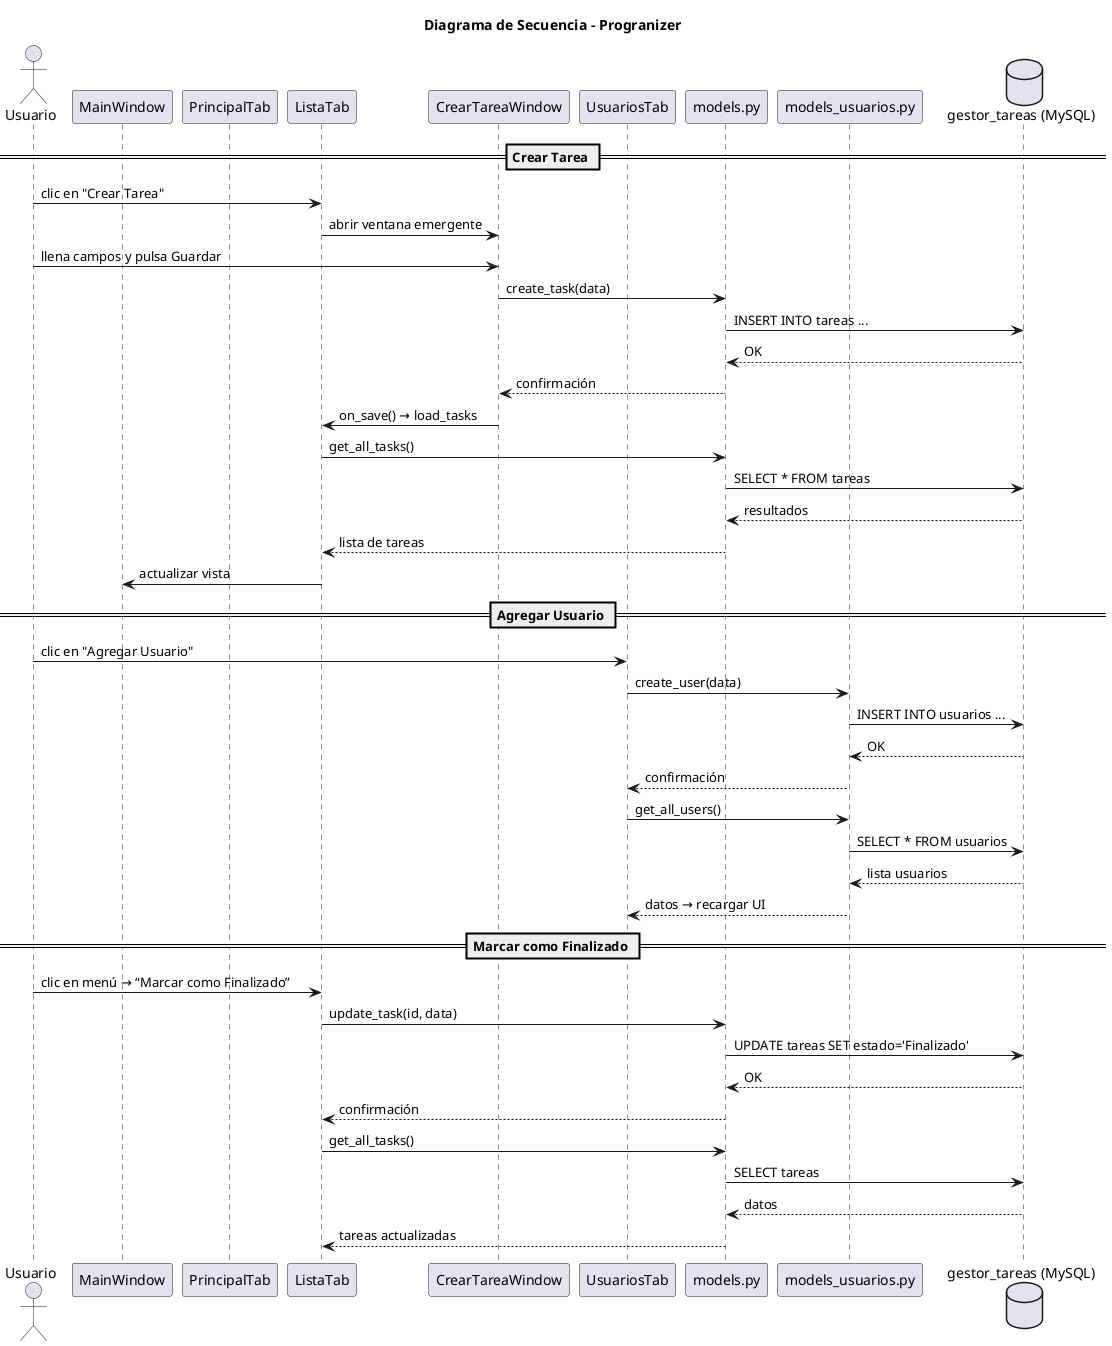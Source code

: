 @startuml secuencia
title Diagrama de Secuencia - Progranizer

actor Usuario
participant MainWindow
participant PrincipalTab
participant ListaTab
participant CrearTareaWindow
participant UsuariosTab
participant "models.py" as Models
participant "models_usuarios.py" as UserModels
database "gestor_tareas (MySQL)" as DB

== Crear Tarea ==

Usuario -> ListaTab : clic en "Crear Tarea"
ListaTab -> CrearTareaWindow : abrir ventana emergente
Usuario -> CrearTareaWindow : llena campos y pulsa Guardar
CrearTareaWindow -> Models : create_task(data)
Models -> DB : INSERT INTO tareas ...
DB --> Models : OK
Models --> CrearTareaWindow : confirmación
CrearTareaWindow -> ListaTab : on_save() → load_tasks
ListaTab -> Models : get_all_tasks()
Models -> DB : SELECT * FROM tareas
DB --> Models : resultados
Models --> ListaTab : lista de tareas
ListaTab -> MainWindow : actualizar vista

== Agregar Usuario ==

Usuario -> UsuariosTab : clic en "Agregar Usuario"
UsuariosTab -> UserModels : create_user(data)
UserModels -> DB : INSERT INTO usuarios ...
DB --> UserModels : OK
UserModels --> UsuariosTab : confirmación
UsuariosTab -> UserModels : get_all_users()
UserModels -> DB : SELECT * FROM usuarios
DB --> UserModels : lista usuarios
UserModels --> UsuariosTab : datos → recargar UI

== Marcar como Finalizado ==

Usuario -> ListaTab : clic en menú → “Marcar como Finalizado”
ListaTab -> Models : update_task(id, data)
Models -> DB : UPDATE tareas SET estado='Finalizado'
DB --> Models : OK
Models --> ListaTab : confirmación
ListaTab -> Models : get_all_tasks()
Models -> DB : SELECT tareas
DB --> Models : datos
Models --> ListaTab : tareas actualizadas

@enduml
